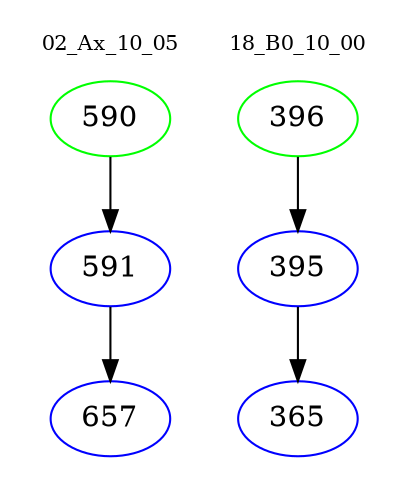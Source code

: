 digraph{
subgraph cluster_0 {
color = white
label = "02_Ax_10_05";
fontsize=10;
T0_590 [label="590", color="green"]
T0_590 -> T0_591 [color="black"]
T0_591 [label="591", color="blue"]
T0_591 -> T0_657 [color="black"]
T0_657 [label="657", color="blue"]
}
subgraph cluster_1 {
color = white
label = "18_B0_10_00";
fontsize=10;
T1_396 [label="396", color="green"]
T1_396 -> T1_395 [color="black"]
T1_395 [label="395", color="blue"]
T1_395 -> T1_365 [color="black"]
T1_365 [label="365", color="blue"]
}
}
